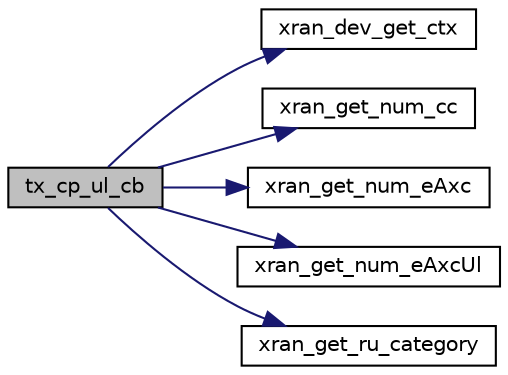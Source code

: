 digraph "tx_cp_ul_cb"
{
 // LATEX_PDF_SIZE
  edge [fontname="Helvetica",fontsize="10",labelfontname="Helvetica",labelfontsize="10"];
  node [fontname="Helvetica",fontsize="10",shape=record];
  rankdir="LR";
  Node1 [label="tx_cp_ul_cb",height=0.2,width=0.4,color="black", fillcolor="grey75", style="filled", fontcolor="black",tooltip=" "];
  Node1 -> Node2 [color="midnightblue",fontsize="10",style="solid",fontname="Helvetica"];
  Node2 [label="xran_dev_get_ctx",height=0.2,width=0.4,color="black", fillcolor="white", style="filled",URL="$xran__main_8c.html#aa09e72e94d2a1d891e86f4c09b0f8b21",tooltip=" "];
  Node1 -> Node3 [color="midnightblue",fontsize="10",style="solid",fontname="Helvetica"];
  Node3 [label="xran_get_num_cc",height=0.2,width=0.4,color="black", fillcolor="white", style="filled",URL="$xran__main_8c.html#ad51ee5b7f1f27c770f1eb658b5ee523e",tooltip="Get the configuration of the number of component carriers."];
  Node1 -> Node4 [color="midnightblue",fontsize="10",style="solid",fontname="Helvetica"];
  Node4 [label="xran_get_num_eAxc",height=0.2,width=0.4,color="black", fillcolor="white", style="filled",URL="$xran__main_8c.html#a3fc01469558ddf728239d59038ac5803",tooltip="Get the configuration of the number of antenna for UL."];
  Node1 -> Node5 [color="midnightblue",fontsize="10",style="solid",fontname="Helvetica"];
  Node5 [label="xran_get_num_eAxcUl",height=0.2,width=0.4,color="black", fillcolor="white", style="filled",URL="$xran__main_8c.html#aaf7b03037e0687819501554a42fb3c52",tooltip="Get the configuration of the number of antenna."];
  Node1 -> Node6 [color="midnightblue",fontsize="10",style="solid",fontname="Helvetica"];
  Node6 [label="xran_get_ru_category",height=0.2,width=0.4,color="black", fillcolor="white", style="filled",URL="$xran__main_8c.html#ae3663b3f472b4003acc7f91e61669735",tooltip="Get configuration of O-RU (Cat A or Cat B)"];
}
